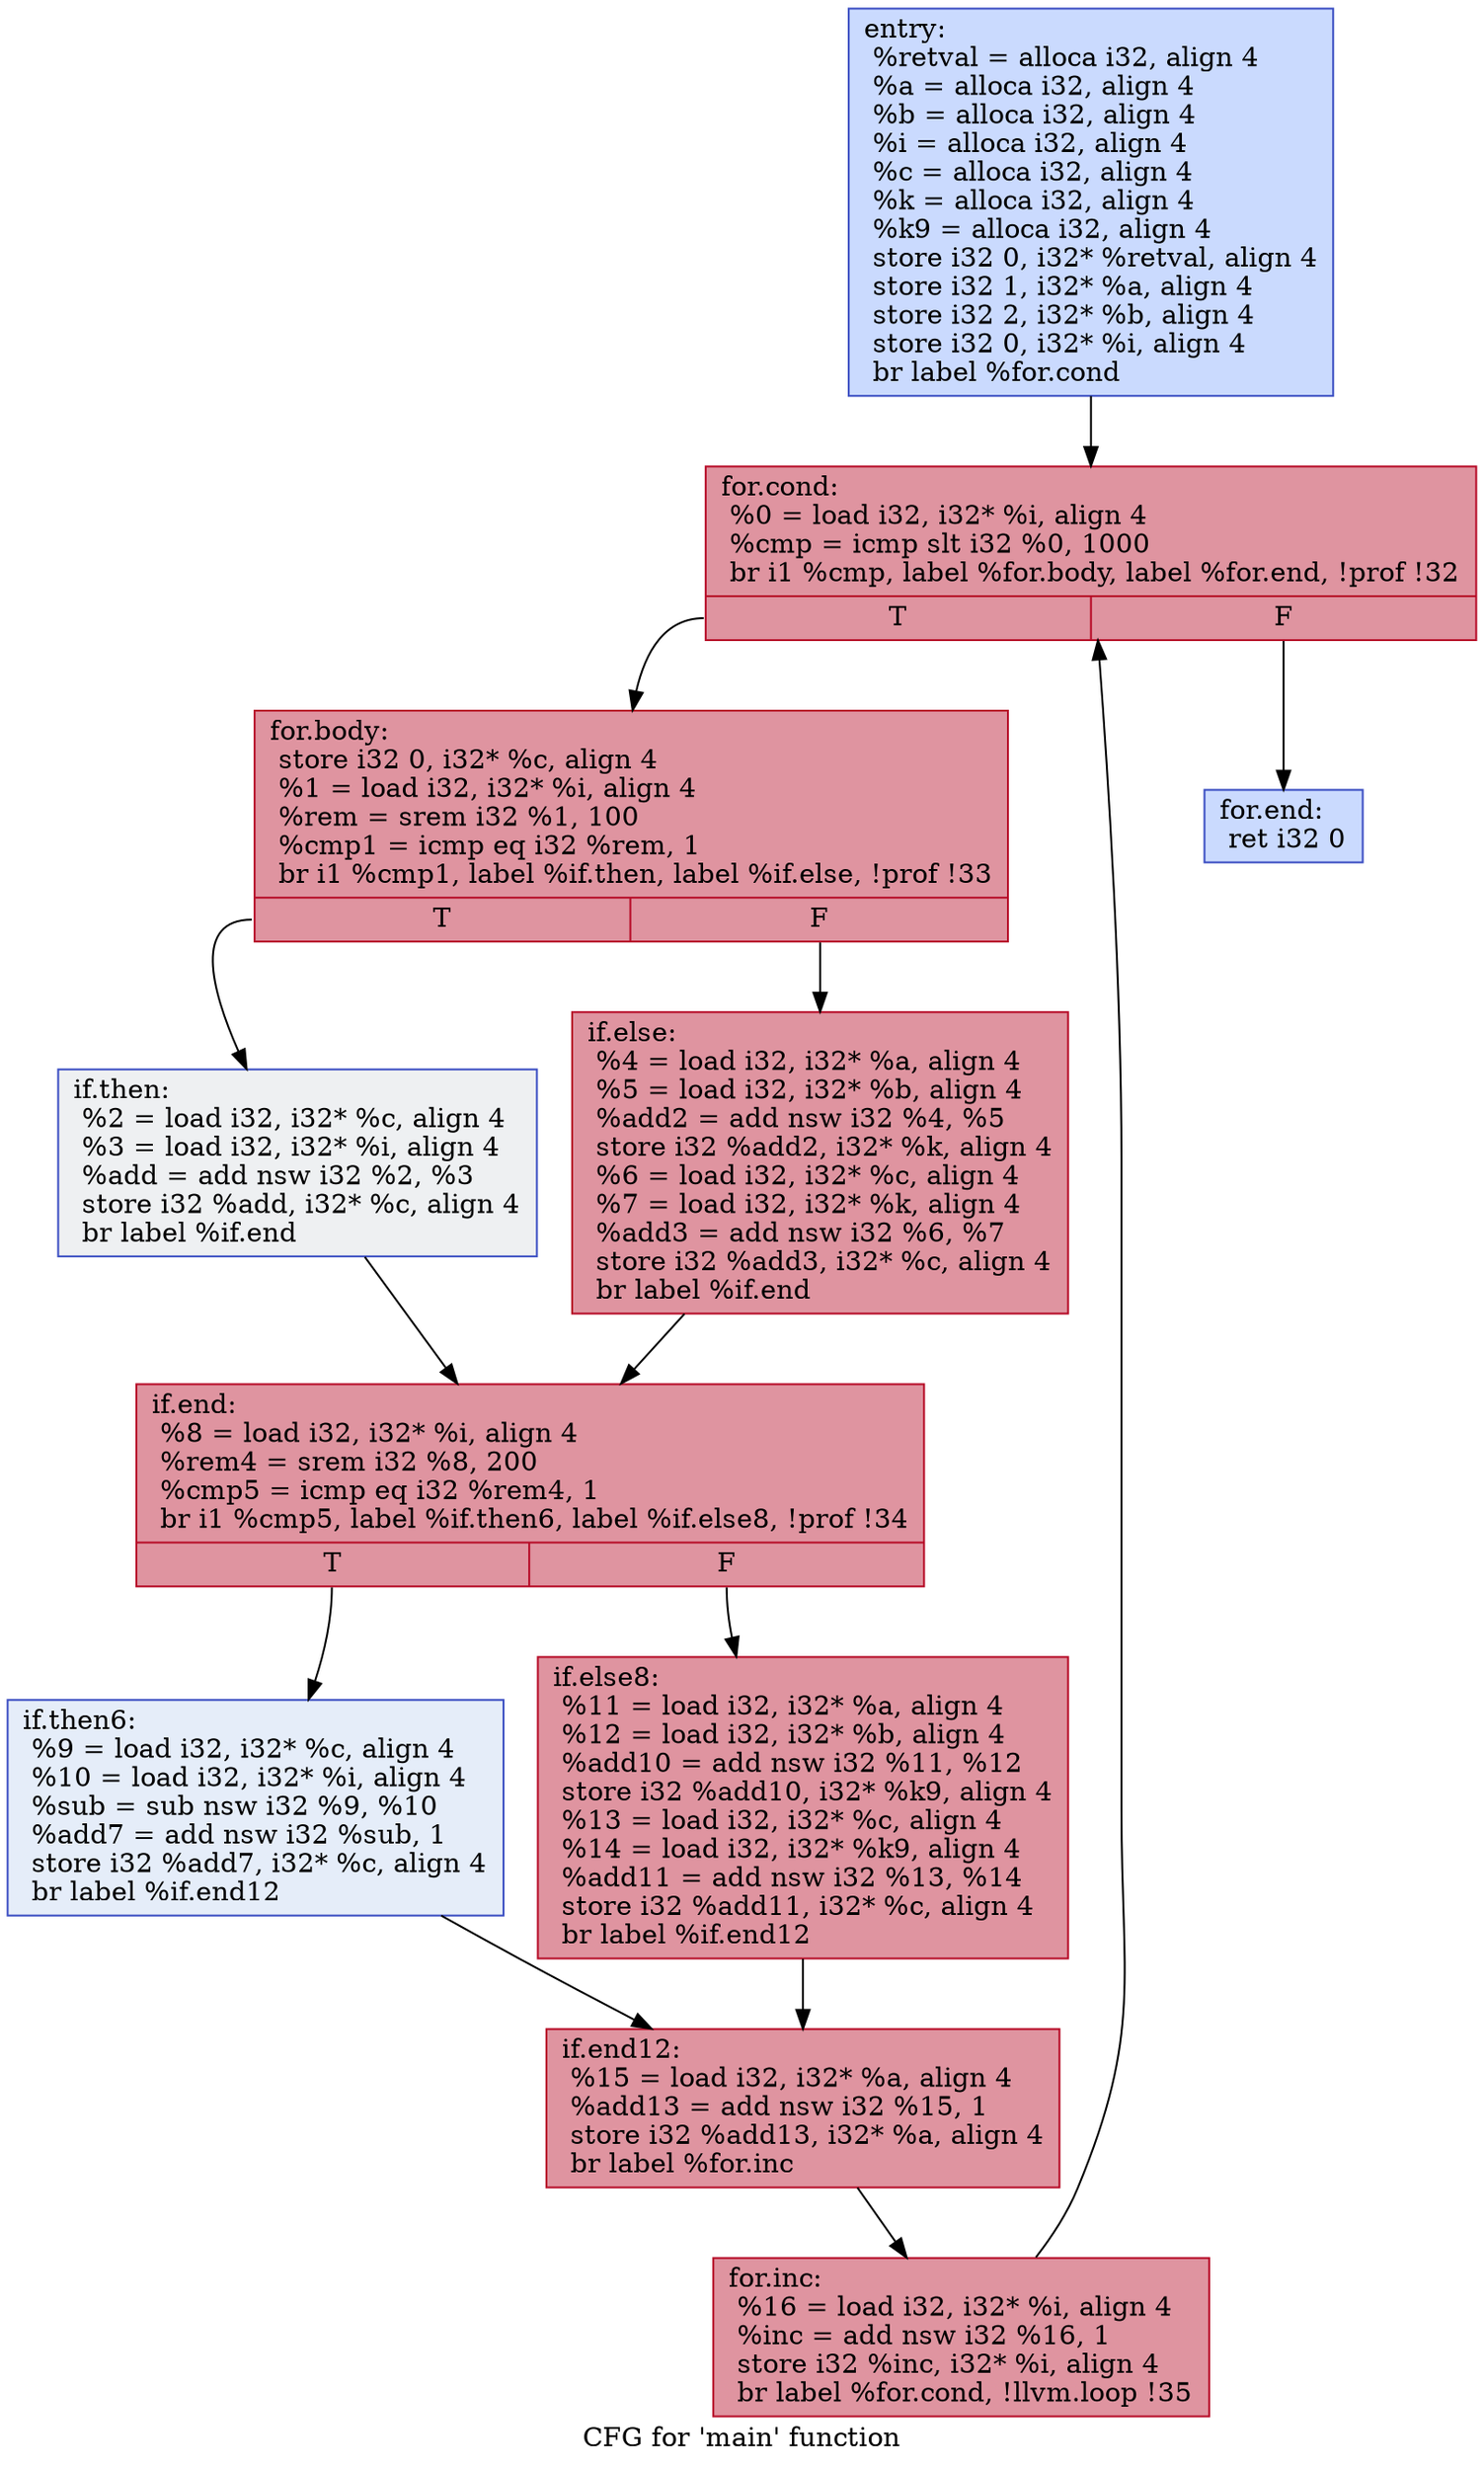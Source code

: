 digraph "CFG for 'main' function" {
	label="CFG for 'main' function";

	Node0x563f211b34d0 [shape=record,color="#3d50c3ff", style=filled, fillcolor="#88abfd70",label="{entry:\l  %retval = alloca i32, align 4\l  %a = alloca i32, align 4\l  %b = alloca i32, align 4\l  %i = alloca i32, align 4\l  %c = alloca i32, align 4\l  %k = alloca i32, align 4\l  %k9 = alloca i32, align 4\l  store i32 0, i32* %retval, align 4\l  store i32 1, i32* %a, align 4\l  store i32 2, i32* %b, align 4\l  store i32 0, i32* %i, align 4\l  br label %for.cond\l}"];
	Node0x563f211b34d0 -> Node0x563f211be3e0;
	Node0x563f211be3e0 [shape=record,color="#b70d28ff", style=filled, fillcolor="#b70d2870",label="{for.cond:                                         \l  %0 = load i32, i32* %i, align 4\l  %cmp = icmp slt i32 %0, 1000\l  br i1 %cmp, label %for.body, label %for.end, !prof !32\l|{<s0>T|<s1>F}}"];
	Node0x563f211be3e0:s0 -> Node0x563f211be430;
	Node0x563f211be3e0:s1 -> Node0x563f211be6b0;
	Node0x563f211be430 [shape=record,color="#b70d28ff", style=filled, fillcolor="#b70d2870",label="{for.body:                                         \l  store i32 0, i32* %c, align 4\l  %1 = load i32, i32* %i, align 4\l  %rem = srem i32 %1, 100\l  %cmp1 = icmp eq i32 %rem, 1\l  br i1 %cmp1, label %if.then, label %if.else, !prof !33\l|{<s0>T|<s1>F}}"];
	Node0x563f211be430:s0 -> Node0x563f211be480;
	Node0x563f211be430:s1 -> Node0x563f211be4d0;
	Node0x563f211be480 [shape=record,color="#3d50c3ff", style=filled, fillcolor="#d9dce170",label="{if.then:                                          \l  %2 = load i32, i32* %c, align 4\l  %3 = load i32, i32* %i, align 4\l  %add = add nsw i32 %2, %3\l  store i32 %add, i32* %c, align 4\l  br label %if.end\l}"];
	Node0x563f211be480 -> Node0x563f211be520;
	Node0x563f211be4d0 [shape=record,color="#b70d28ff", style=filled, fillcolor="#b70d2870",label="{if.else:                                          \l  %4 = load i32, i32* %a, align 4\l  %5 = load i32, i32* %b, align 4\l  %add2 = add nsw i32 %4, %5\l  store i32 %add2, i32* %k, align 4\l  %6 = load i32, i32* %c, align 4\l  %7 = load i32, i32* %k, align 4\l  %add3 = add nsw i32 %6, %7\l  store i32 %add3, i32* %c, align 4\l  br label %if.end\l}"];
	Node0x563f211be4d0 -> Node0x563f211be520;
	Node0x563f211be520 [shape=record,color="#b70d28ff", style=filled, fillcolor="#b70d2870",label="{if.end:                                           \l  %8 = load i32, i32* %i, align 4\l  %rem4 = srem i32 %8, 200\l  %cmp5 = icmp eq i32 %rem4, 1\l  br i1 %cmp5, label %if.then6, label %if.else8, !prof !34\l|{<s0>T|<s1>F}}"];
	Node0x563f211be520:s0 -> Node0x563f211be570;
	Node0x563f211be520:s1 -> Node0x563f211be5c0;
	Node0x563f211be570 [shape=record,color="#3d50c3ff", style=filled, fillcolor="#c5d6f270",label="{if.then6:                                         \l  %9 = load i32, i32* %c, align 4\l  %10 = load i32, i32* %i, align 4\l  %sub = sub nsw i32 %9, %10\l  %add7 = add nsw i32 %sub, 1\l  store i32 %add7, i32* %c, align 4\l  br label %if.end12\l}"];
	Node0x563f211be570 -> Node0x563f211be610;
	Node0x563f211be5c0 [shape=record,color="#b70d28ff", style=filled, fillcolor="#b70d2870",label="{if.else8:                                         \l  %11 = load i32, i32* %a, align 4\l  %12 = load i32, i32* %b, align 4\l  %add10 = add nsw i32 %11, %12\l  store i32 %add10, i32* %k9, align 4\l  %13 = load i32, i32* %c, align 4\l  %14 = load i32, i32* %k9, align 4\l  %add11 = add nsw i32 %13, %14\l  store i32 %add11, i32* %c, align 4\l  br label %if.end12\l}"];
	Node0x563f211be5c0 -> Node0x563f211be610;
	Node0x563f211be610 [shape=record,color="#b70d28ff", style=filled, fillcolor="#b70d2870",label="{if.end12:                                         \l  %15 = load i32, i32* %a, align 4\l  %add13 = add nsw i32 %15, 1\l  store i32 %add13, i32* %a, align 4\l  br label %for.inc\l}"];
	Node0x563f211be610 -> Node0x563f211be660;
	Node0x563f211be660 [shape=record,color="#b70d28ff", style=filled, fillcolor="#b70d2870",label="{for.inc:                                          \l  %16 = load i32, i32* %i, align 4\l  %inc = add nsw i32 %16, 1\l  store i32 %inc, i32* %i, align 4\l  br label %for.cond, !llvm.loop !35\l}"];
	Node0x563f211be660 -> Node0x563f211be3e0;
	Node0x563f211be6b0 [shape=record,color="#3d50c3ff", style=filled, fillcolor="#88abfd70",label="{for.end:                                          \l  ret i32 0\l}"];
}
